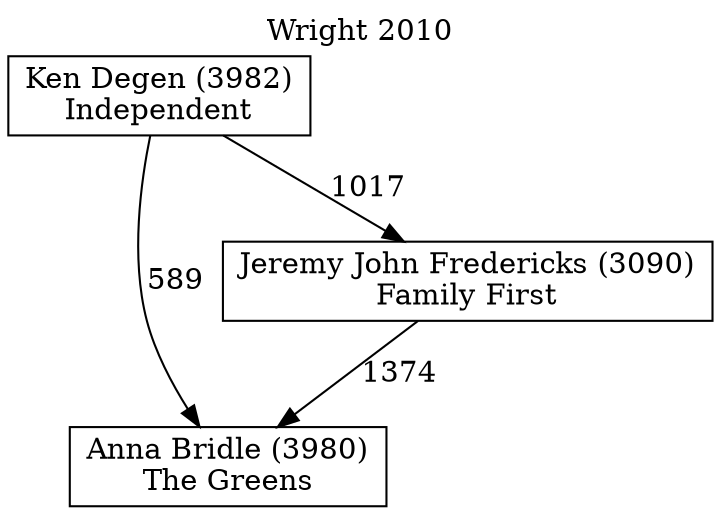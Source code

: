 // House preference flow
digraph "Anna Bridle (3980)_Wright_2010" {
	graph [label="Wright 2010" labelloc=t mclimit=10]
	node [shape=box]
	"Anna Bridle (3980)" [label="Anna Bridle (3980)
The Greens"]
	"Jeremy John Fredericks (3090)" [label="Jeremy John Fredericks (3090)
Family First"]
	"Ken Degen (3982)" [label="Ken Degen (3982)
Independent"]
	"Jeremy John Fredericks (3090)" -> "Anna Bridle (3980)" [label=1374]
	"Ken Degen (3982)" -> "Anna Bridle (3980)" [label=589]
	"Ken Degen (3982)" -> "Jeremy John Fredericks (3090)" [label=1017]
}
